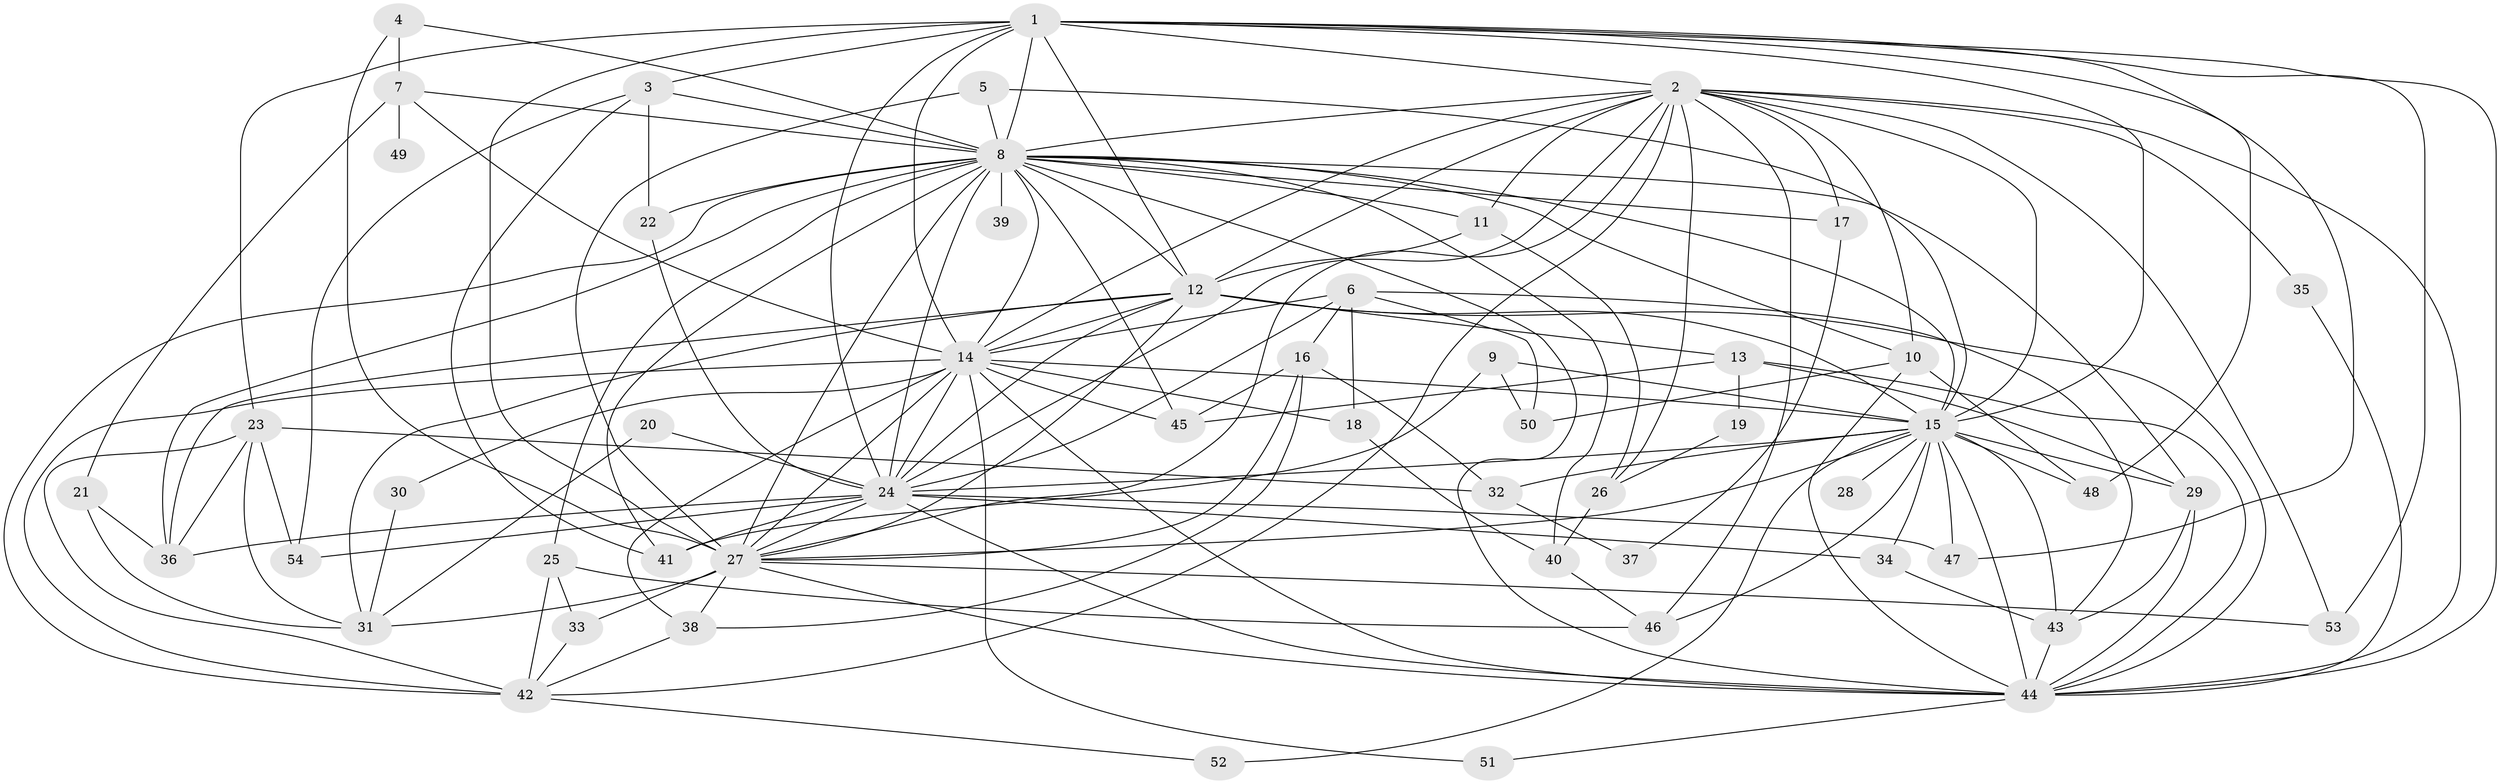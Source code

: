 // original degree distribution, {19: 0.018691588785046728, 18: 0.009345794392523364, 17: 0.018691588785046728, 12: 0.009345794392523364, 30: 0.009345794392523364, 20: 0.009345794392523364, 22: 0.009345794392523364, 24: 0.009345794392523364, 3: 0.21495327102803738, 5: 0.06542056074766354, 2: 0.4953271028037383, 6: 0.028037383177570093, 7: 0.009345794392523364, 4: 0.08411214953271028, 9: 0.009345794392523364}
// Generated by graph-tools (version 1.1) at 2025/01/03/09/25 03:01:16]
// undirected, 54 vertices, 153 edges
graph export_dot {
graph [start="1"]
  node [color=gray90,style=filled];
  1;
  2;
  3;
  4;
  5;
  6;
  7;
  8;
  9;
  10;
  11;
  12;
  13;
  14;
  15;
  16;
  17;
  18;
  19;
  20;
  21;
  22;
  23;
  24;
  25;
  26;
  27;
  28;
  29;
  30;
  31;
  32;
  33;
  34;
  35;
  36;
  37;
  38;
  39;
  40;
  41;
  42;
  43;
  44;
  45;
  46;
  47;
  48;
  49;
  50;
  51;
  52;
  53;
  54;
  1 -- 2 [weight=2.0];
  1 -- 3 [weight=1.0];
  1 -- 8 [weight=2.0];
  1 -- 12 [weight=4.0];
  1 -- 14 [weight=2.0];
  1 -- 15 [weight=3.0];
  1 -- 23 [weight=2.0];
  1 -- 24 [weight=4.0];
  1 -- 27 [weight=4.0];
  1 -- 44 [weight=2.0];
  1 -- 47 [weight=1.0];
  1 -- 48 [weight=1.0];
  1 -- 53 [weight=1.0];
  2 -- 8 [weight=1.0];
  2 -- 10 [weight=1.0];
  2 -- 11 [weight=1.0];
  2 -- 12 [weight=1.0];
  2 -- 14 [weight=1.0];
  2 -- 15 [weight=1.0];
  2 -- 17 [weight=1.0];
  2 -- 24 [weight=1.0];
  2 -- 26 [weight=1.0];
  2 -- 27 [weight=1.0];
  2 -- 35 [weight=1.0];
  2 -- 42 [weight=1.0];
  2 -- 44 [weight=1.0];
  2 -- 46 [weight=1.0];
  2 -- 53 [weight=1.0];
  3 -- 8 [weight=1.0];
  3 -- 22 [weight=1.0];
  3 -- 41 [weight=1.0];
  3 -- 54 [weight=1.0];
  4 -- 7 [weight=1.0];
  4 -- 8 [weight=1.0];
  4 -- 27 [weight=1.0];
  5 -- 8 [weight=1.0];
  5 -- 15 [weight=1.0];
  5 -- 27 [weight=1.0];
  6 -- 14 [weight=1.0];
  6 -- 16 [weight=1.0];
  6 -- 18 [weight=1.0];
  6 -- 24 [weight=1.0];
  6 -- 43 [weight=1.0];
  6 -- 50 [weight=1.0];
  7 -- 8 [weight=1.0];
  7 -- 14 [weight=1.0];
  7 -- 21 [weight=1.0];
  7 -- 49 [weight=3.0];
  8 -- 10 [weight=1.0];
  8 -- 11 [weight=1.0];
  8 -- 12 [weight=1.0];
  8 -- 14 [weight=1.0];
  8 -- 15 [weight=1.0];
  8 -- 17 [weight=1.0];
  8 -- 22 [weight=1.0];
  8 -- 24 [weight=2.0];
  8 -- 25 [weight=1.0];
  8 -- 27 [weight=2.0];
  8 -- 29 [weight=1.0];
  8 -- 36 [weight=1.0];
  8 -- 39 [weight=1.0];
  8 -- 40 [weight=1.0];
  8 -- 41 [weight=1.0];
  8 -- 42 [weight=2.0];
  8 -- 44 [weight=2.0];
  8 -- 45 [weight=1.0];
  9 -- 15 [weight=1.0];
  9 -- 41 [weight=1.0];
  9 -- 50 [weight=1.0];
  10 -- 44 [weight=1.0];
  10 -- 48 [weight=1.0];
  10 -- 50 [weight=1.0];
  11 -- 12 [weight=1.0];
  11 -- 26 [weight=1.0];
  12 -- 13 [weight=1.0];
  12 -- 14 [weight=3.0];
  12 -- 15 [weight=1.0];
  12 -- 24 [weight=1.0];
  12 -- 27 [weight=1.0];
  12 -- 31 [weight=1.0];
  12 -- 36 [weight=1.0];
  12 -- 44 [weight=1.0];
  13 -- 19 [weight=1.0];
  13 -- 29 [weight=1.0];
  13 -- 44 [weight=1.0];
  13 -- 45 [weight=1.0];
  14 -- 15 [weight=1.0];
  14 -- 18 [weight=1.0];
  14 -- 24 [weight=1.0];
  14 -- 27 [weight=1.0];
  14 -- 30 [weight=1.0];
  14 -- 38 [weight=1.0];
  14 -- 42 [weight=1.0];
  14 -- 44 [weight=1.0];
  14 -- 45 [weight=1.0];
  14 -- 51 [weight=1.0];
  15 -- 24 [weight=2.0];
  15 -- 27 [weight=1.0];
  15 -- 28 [weight=2.0];
  15 -- 29 [weight=1.0];
  15 -- 32 [weight=1.0];
  15 -- 34 [weight=1.0];
  15 -- 43 [weight=1.0];
  15 -- 44 [weight=1.0];
  15 -- 46 [weight=1.0];
  15 -- 47 [weight=1.0];
  15 -- 48 [weight=1.0];
  15 -- 52 [weight=1.0];
  16 -- 27 [weight=1.0];
  16 -- 32 [weight=1.0];
  16 -- 38 [weight=1.0];
  16 -- 45 [weight=1.0];
  17 -- 37 [weight=1.0];
  18 -- 40 [weight=1.0];
  19 -- 26 [weight=1.0];
  20 -- 24 [weight=1.0];
  20 -- 31 [weight=1.0];
  21 -- 31 [weight=1.0];
  21 -- 36 [weight=1.0];
  22 -- 24 [weight=1.0];
  23 -- 31 [weight=1.0];
  23 -- 32 [weight=1.0];
  23 -- 36 [weight=1.0];
  23 -- 42 [weight=1.0];
  23 -- 54 [weight=1.0];
  24 -- 27 [weight=1.0];
  24 -- 34 [weight=1.0];
  24 -- 36 [weight=1.0];
  24 -- 41 [weight=1.0];
  24 -- 44 [weight=1.0];
  24 -- 47 [weight=1.0];
  24 -- 54 [weight=1.0];
  25 -- 33 [weight=1.0];
  25 -- 42 [weight=1.0];
  25 -- 46 [weight=1.0];
  26 -- 40 [weight=1.0];
  27 -- 31 [weight=1.0];
  27 -- 33 [weight=1.0];
  27 -- 38 [weight=1.0];
  27 -- 44 [weight=1.0];
  27 -- 53 [weight=1.0];
  29 -- 43 [weight=1.0];
  29 -- 44 [weight=1.0];
  30 -- 31 [weight=1.0];
  32 -- 37 [weight=1.0];
  33 -- 42 [weight=1.0];
  34 -- 43 [weight=1.0];
  35 -- 44 [weight=1.0];
  38 -- 42 [weight=1.0];
  40 -- 46 [weight=1.0];
  42 -- 52 [weight=1.0];
  43 -- 44 [weight=1.0];
  44 -- 51 [weight=1.0];
}
